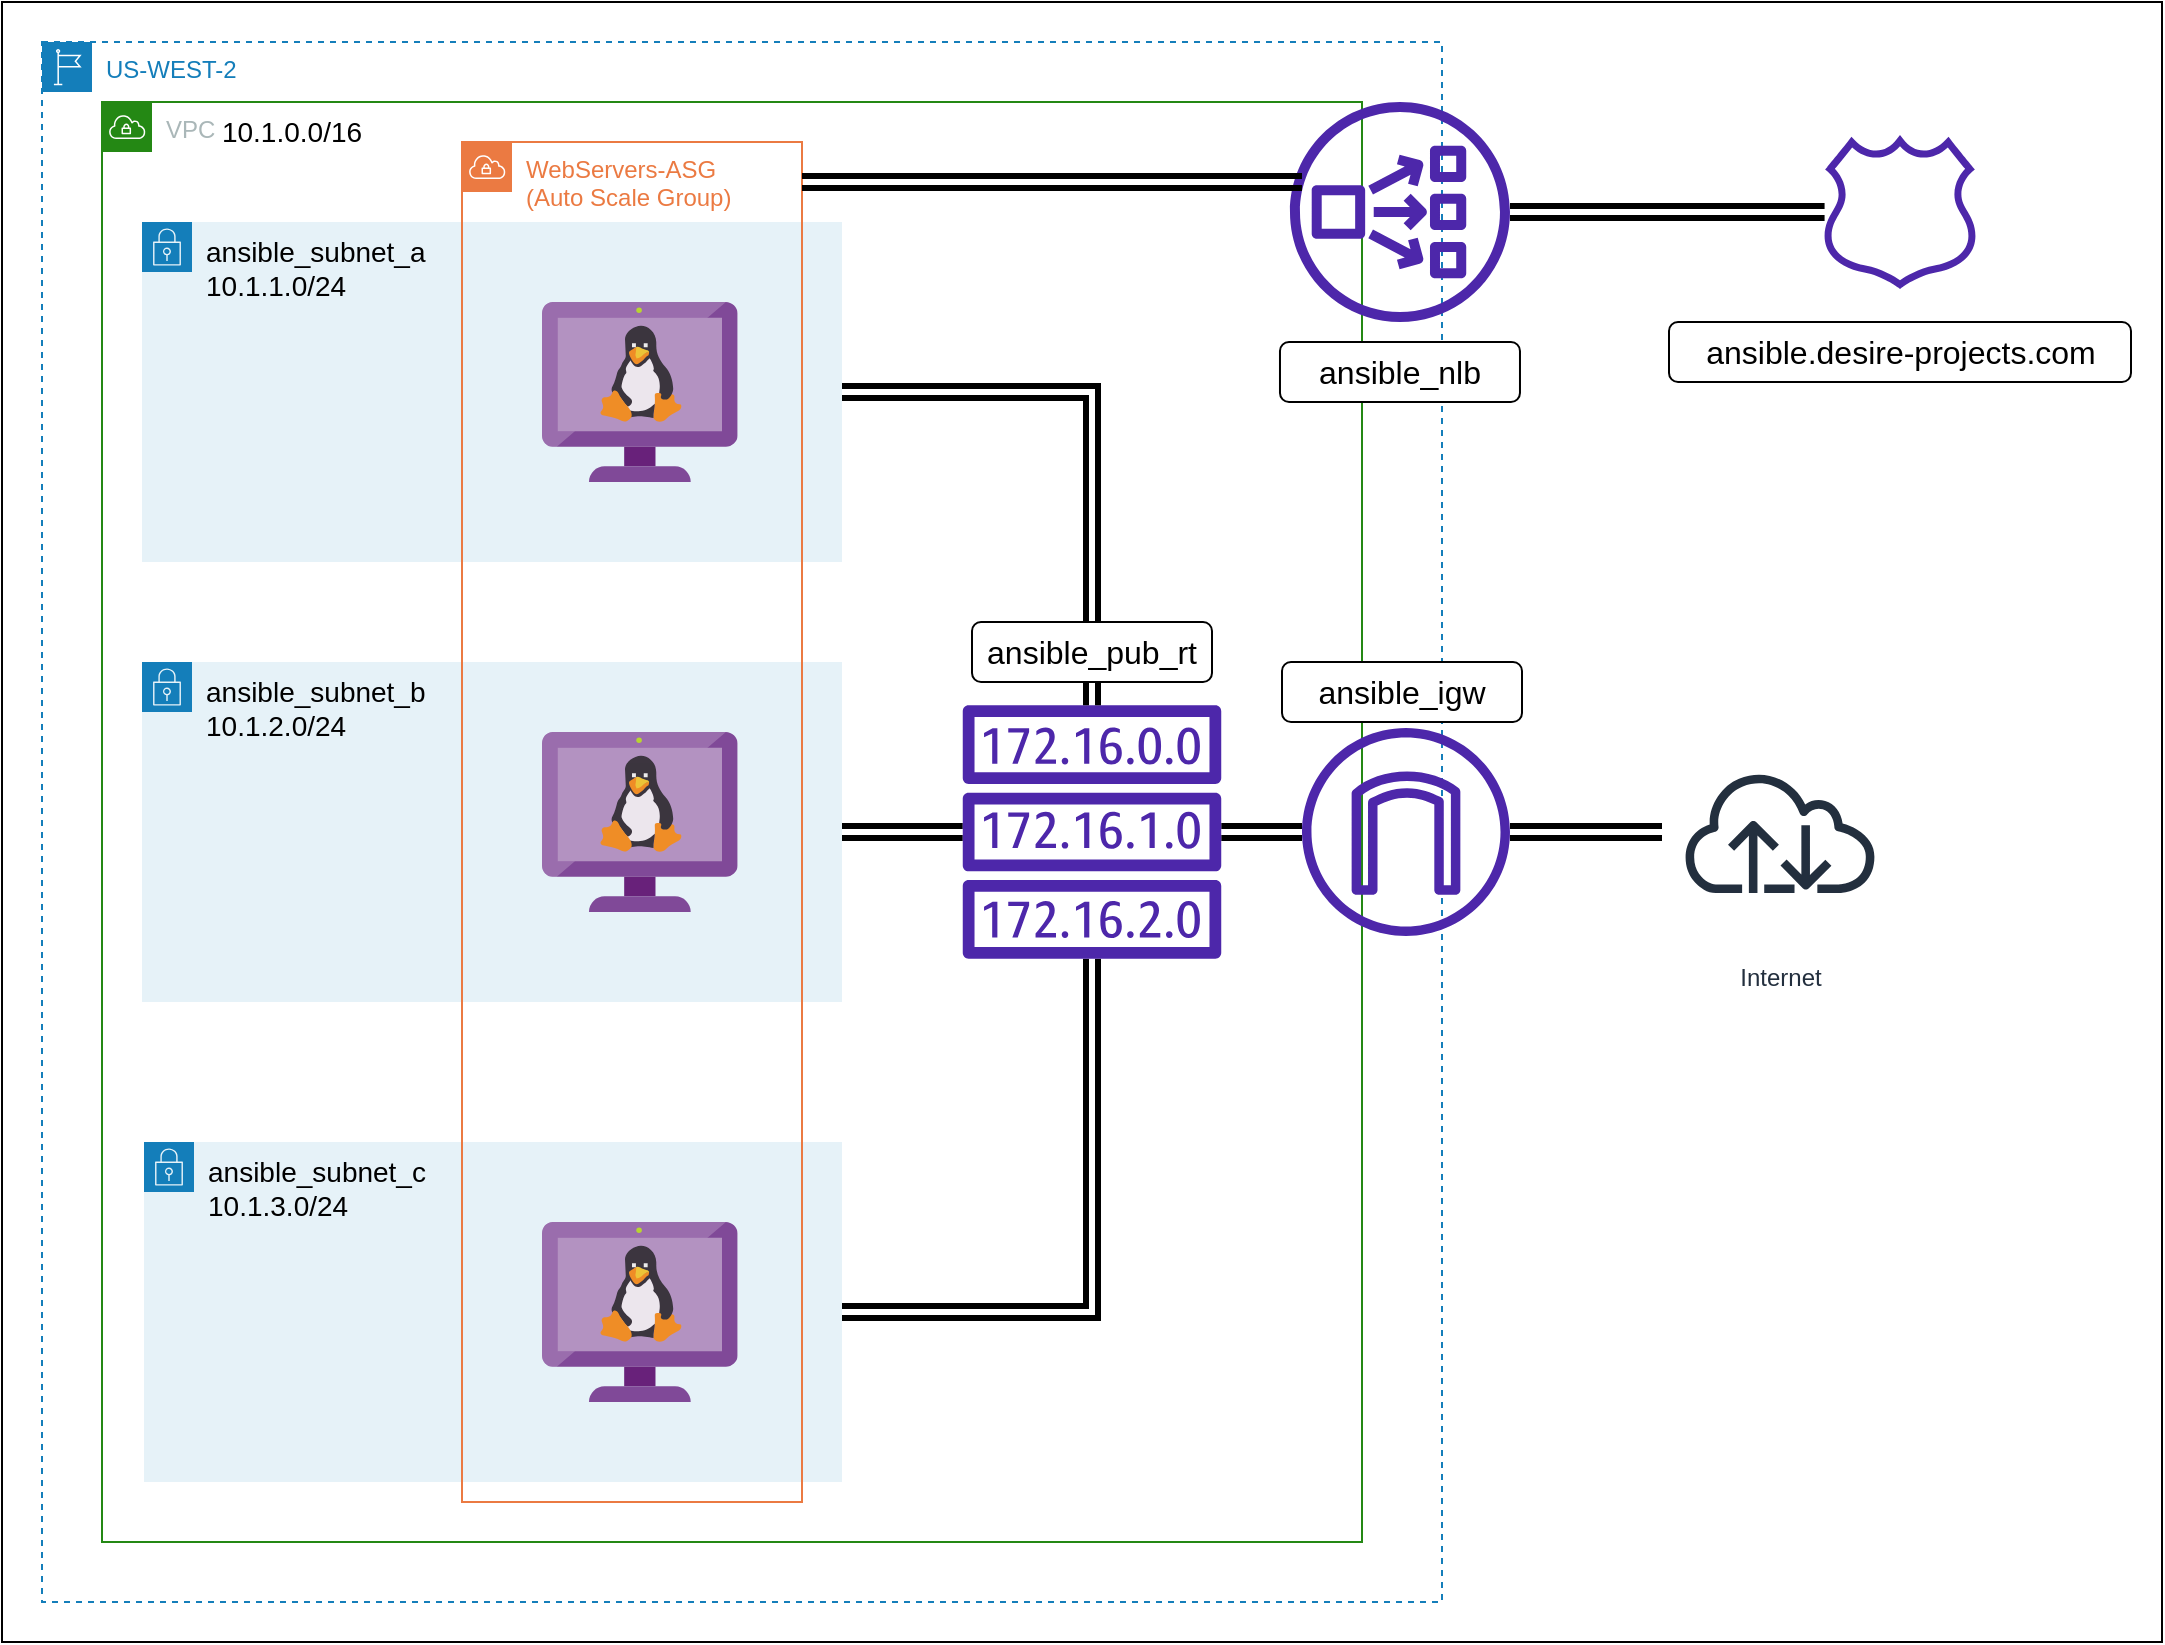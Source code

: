 <mxfile version="21.7.2" type="github">
  <diagram name="Page-1" id="nBOkLxwNGU7A_5iAjVPO">
    <mxGraphModel dx="2830" dy="2750" grid="1" gridSize="10" guides="1" tooltips="1" connect="1" arrows="1" fold="1" page="1" pageScale="1" pageWidth="850" pageHeight="1100" math="0" shadow="0">
      <root>
        <mxCell id="0" />
        <mxCell id="1" parent="0" />
        <mxCell id="J_xTr0NelwBWzcvb5H2C-67" value="" style="rounded=0;whiteSpace=wrap;html=1;glass=0;" vertex="1" parent="1">
          <mxGeometry x="-640" y="140" width="1080" height="820" as="geometry" />
        </mxCell>
        <mxCell id="J_xTr0NelwBWzcvb5H2C-68" value="" style="group" vertex="1" connectable="0" parent="1">
          <mxGeometry x="-620" y="160" width="1010" height="780" as="geometry" />
        </mxCell>
        <mxCell id="J_xTr0NelwBWzcvb5H2C-30" value="" style="group" vertex="1" connectable="0" parent="J_xTr0NelwBWzcvb5H2C-68">
          <mxGeometry width="1010" height="780" as="geometry" />
        </mxCell>
        <mxCell id="J_xTr0NelwBWzcvb5H2C-1" value="VPC" style="points=[[0,0],[0.25,0],[0.5,0],[0.75,0],[1,0],[1,0.25],[1,0.5],[1,0.75],[1,1],[0.75,1],[0.5,1],[0.25,1],[0,1],[0,0.75],[0,0.5],[0,0.25]];outlineConnect=0;gradientColor=none;html=1;whiteSpace=wrap;fontSize=12;fontStyle=0;container=1;pointerEvents=0;collapsible=0;recursiveResize=0;shape=mxgraph.aws4.group;grIcon=mxgraph.aws4.group_vpc;strokeColor=#248814;fillColor=none;verticalAlign=top;align=left;spacingLeft=30;fontColor=#AAB7B8;dashed=0;" vertex="1" parent="J_xTr0NelwBWzcvb5H2C-30">
          <mxGeometry x="30" y="30" width="630" height="720" as="geometry" />
        </mxCell>
        <mxCell id="J_xTr0NelwBWzcvb5H2C-6" value="US-WEST-2" style="points=[[0,0],[0.25,0],[0.5,0],[0.75,0],[1,0],[1,0.25],[1,0.5],[1,0.75],[1,1],[0.75,1],[0.5,1],[0.25,1],[0,1],[0,0.75],[0,0.5],[0,0.25]];outlineConnect=0;gradientColor=none;html=1;whiteSpace=wrap;fontSize=12;fontStyle=0;container=1;pointerEvents=0;collapsible=0;recursiveResize=0;shape=mxgraph.aws4.group;grIcon=mxgraph.aws4.group_region;strokeColor=#147EBA;fillColor=none;verticalAlign=top;align=left;spacingLeft=30;fontColor=#147EBA;dashed=1;" vertex="1" parent="J_xTr0NelwBWzcvb5H2C-30">
          <mxGeometry width="700" height="780" as="geometry" />
        </mxCell>
        <mxCell id="J_xTr0NelwBWzcvb5H2C-42" value="&lt;div&gt;&lt;font style=&quot;font-size: 14px;&quot; color=&quot;#000000&quot;&gt;ansible_subnet_a&lt;/font&gt;&lt;/div&gt;&lt;div&gt;&lt;font style=&quot;font-size: 14px;&quot; color=&quot;#000000&quot;&gt;10.1.1.0/24&lt;/font&gt;&lt;/div&gt;" style="points=[[0,0],[0.25,0],[0.5,0],[0.75,0],[1,0],[1,0.25],[1,0.5],[1,0.75],[1,1],[0.75,1],[0.5,1],[0.25,1],[0,1],[0,0.75],[0,0.5],[0,0.25]];outlineConnect=0;gradientColor=none;html=1;whiteSpace=wrap;fontSize=12;fontStyle=0;container=1;pointerEvents=0;collapsible=0;recursiveResize=0;shape=mxgraph.aws4.group;grIcon=mxgraph.aws4.group_security_group;grStroke=0;strokeColor=#147EBA;fillColor=#E6F2F8;verticalAlign=top;align=left;spacingLeft=30;fontColor=#147EBA;dashed=0;" vertex="1" parent="J_xTr0NelwBWzcvb5H2C-6">
          <mxGeometry x="50" y="90" width="350" height="170" as="geometry" />
        </mxCell>
        <mxCell id="J_xTr0NelwBWzcvb5H2C-2" value="&lt;font style=&quot;font-size: 14px;&quot;&gt;10.1.0.0/16&lt;/font&gt;" style="text;strokeColor=none;align=center;fillColor=none;html=1;verticalAlign=middle;whiteSpace=wrap;rounded=0;" vertex="1" parent="J_xTr0NelwBWzcvb5H2C-6">
          <mxGeometry x="70" y="30" width="110" height="30" as="geometry" />
        </mxCell>
        <mxCell id="J_xTr0NelwBWzcvb5H2C-48" style="edgeStyle=orthogonalEdgeStyle;rounded=0;orthogonalLoop=1;jettySize=auto;html=1;exitX=1;exitY=0.5;exitDx=0;exitDy=0;shape=link;strokeWidth=3;" edge="1" parent="J_xTr0NelwBWzcvb5H2C-30" source="J_xTr0NelwBWzcvb5H2C-33" target="J_xTr0NelwBWzcvb5H2C-43">
          <mxGeometry relative="1" as="geometry" />
        </mxCell>
        <mxCell id="J_xTr0NelwBWzcvb5H2C-33" value="&lt;font color=&quot;#000000&quot; style=&quot;font-size: 14px;&quot;&gt;ansible_subnet_c&lt;br&gt;10.1.3.0/24&lt;/font&gt;&lt;font color=&quot;#000000&quot; style=&quot;font-size: 14px;&quot;&gt;&lt;br&gt;&lt;/font&gt;" style="points=[[0,0],[0.25,0],[0.5,0],[0.75,0],[1,0],[1,0.25],[1,0.5],[1,0.75],[1,1],[0.75,1],[0.5,1],[0.25,1],[0,1],[0,0.75],[0,0.5],[0,0.25]];outlineConnect=0;gradientColor=none;html=1;whiteSpace=wrap;fontSize=12;fontStyle=0;container=1;pointerEvents=0;collapsible=0;recursiveResize=0;shape=mxgraph.aws4.group;grIcon=mxgraph.aws4.group_security_group;grStroke=0;strokeColor=#147EBA;fillColor=#E6F2F8;verticalAlign=top;align=left;spacingLeft=30;fontColor=#147EBA;dashed=0;" vertex="1" parent="J_xTr0NelwBWzcvb5H2C-30">
          <mxGeometry x="51" y="550" width="349" height="170" as="geometry" />
        </mxCell>
        <mxCell id="J_xTr0NelwBWzcvb5H2C-46" style="rounded=0;orthogonalLoop=1;jettySize=auto;html=1;exitX=1;exitY=0.5;exitDx=0;exitDy=0;strokeWidth=3;strokeColor=default;shape=link;" edge="1" parent="J_xTr0NelwBWzcvb5H2C-30" source="J_xTr0NelwBWzcvb5H2C-41" target="J_xTr0NelwBWzcvb5H2C-43">
          <mxGeometry relative="1" as="geometry" />
        </mxCell>
        <mxCell id="J_xTr0NelwBWzcvb5H2C-41" value="&lt;font color=&quot;#000000&quot; style=&quot;font-size: 14px;&quot;&gt;ansible_subnet_b&lt;br&gt;10.1.2.0/24&lt;/font&gt;&lt;font style=&quot;font-size: 14px;&quot; color=&quot;#000000&quot;&gt;&lt;br&gt;&lt;/font&gt;" style="points=[[0,0],[0.25,0],[0.5,0],[0.75,0],[1,0],[1,0.25],[1,0.5],[1,0.75],[1,1],[0.75,1],[0.5,1],[0.25,1],[0,1],[0,0.75],[0,0.5],[0,0.25]];outlineConnect=0;gradientColor=none;html=1;whiteSpace=wrap;fontSize=12;fontStyle=0;container=1;pointerEvents=0;collapsible=0;recursiveResize=0;shape=mxgraph.aws4.group;grIcon=mxgraph.aws4.group_security_group;grStroke=0;strokeColor=#147EBA;fillColor=#E6F2F8;verticalAlign=top;align=left;spacingLeft=30;fontColor=#147EBA;dashed=0;" vertex="1" parent="J_xTr0NelwBWzcvb5H2C-30">
          <mxGeometry x="50" y="310" width="350" height="170" as="geometry" />
        </mxCell>
        <mxCell id="J_xTr0NelwBWzcvb5H2C-51" style="edgeStyle=orthogonalEdgeStyle;rounded=0;orthogonalLoop=1;jettySize=auto;html=1;strokeWidth=3;shape=link;" edge="1" parent="J_xTr0NelwBWzcvb5H2C-30" source="J_xTr0NelwBWzcvb5H2C-43" target="J_xTr0NelwBWzcvb5H2C-49">
          <mxGeometry relative="1" as="geometry" />
        </mxCell>
        <mxCell id="J_xTr0NelwBWzcvb5H2C-43" value="" style="sketch=0;outlineConnect=0;fontColor=#232F3E;gradientColor=none;fillColor=#4D27AA;strokeColor=none;dashed=0;verticalLabelPosition=bottom;verticalAlign=top;align=center;html=1;fontSize=12;fontStyle=0;aspect=fixed;pointerEvents=1;shape=mxgraph.aws4.route_table;" vertex="1" parent="J_xTr0NelwBWzcvb5H2C-30">
          <mxGeometry x="460" y="331.67" width="130" height="126.67" as="geometry" />
        </mxCell>
        <mxCell id="J_xTr0NelwBWzcvb5H2C-47" style="rounded=0;orthogonalLoop=1;jettySize=auto;html=1;exitX=1;exitY=0.5;exitDx=0;exitDy=0;strokeWidth=3;shape=link;edgeStyle=orthogonalEdgeStyle;" edge="1" parent="J_xTr0NelwBWzcvb5H2C-30" source="J_xTr0NelwBWzcvb5H2C-42" target="J_xTr0NelwBWzcvb5H2C-43">
          <mxGeometry relative="1" as="geometry" />
        </mxCell>
        <mxCell id="J_xTr0NelwBWzcvb5H2C-49" value="" style="sketch=0;outlineConnect=0;fontColor=#232F3E;gradientColor=none;fillColor=#4D27AA;strokeColor=none;dashed=0;verticalLabelPosition=bottom;verticalAlign=top;align=center;html=1;fontSize=12;fontStyle=0;aspect=fixed;pointerEvents=1;shape=mxgraph.aws4.internet_gateway;" vertex="1" parent="J_xTr0NelwBWzcvb5H2C-30">
          <mxGeometry x="630" y="343.01" width="103.99" height="103.99" as="geometry" />
        </mxCell>
        <mxCell id="J_xTr0NelwBWzcvb5H2C-4" value="Internet" style="sketch=0;outlineConnect=0;fontColor=#232F3E;gradientColor=none;strokeColor=#232F3E;fillColor=#ffffff;dashed=0;verticalLabelPosition=bottom;verticalAlign=top;align=center;html=1;fontSize=12;fontStyle=0;aspect=fixed;shape=mxgraph.aws4.resourceIcon;resIcon=mxgraph.aws4.internet;" vertex="1" parent="J_xTr0NelwBWzcvb5H2C-30">
          <mxGeometry x="810" y="336" width="118" height="118" as="geometry" />
        </mxCell>
        <mxCell id="J_xTr0NelwBWzcvb5H2C-52" style="rounded=0;orthogonalLoop=1;jettySize=auto;html=1;shape=link;strokeWidth=3;" edge="1" parent="J_xTr0NelwBWzcvb5H2C-30" source="J_xTr0NelwBWzcvb5H2C-49" target="J_xTr0NelwBWzcvb5H2C-4">
          <mxGeometry relative="1" as="geometry">
            <mxPoint x="850" y="390" as="targetPoint" />
          </mxGeometry>
        </mxCell>
        <mxCell id="J_xTr0NelwBWzcvb5H2C-53" value="&lt;font style=&quot;font-size: 16px;&quot;&gt;ansible_igw&lt;/font&gt;" style="rounded=1;whiteSpace=wrap;html=1;" vertex="1" parent="J_xTr0NelwBWzcvb5H2C-30">
          <mxGeometry x="620" y="310" width="120" height="30" as="geometry" />
        </mxCell>
        <mxCell id="J_xTr0NelwBWzcvb5H2C-54" value="&lt;font style=&quot;font-size: 16px;&quot;&gt;ansible_pub_rt&lt;/font&gt;" style="rounded=1;whiteSpace=wrap;html=1;" vertex="1" parent="J_xTr0NelwBWzcvb5H2C-30">
          <mxGeometry x="465" y="290" width="120" height="30" as="geometry" />
        </mxCell>
        <mxCell id="J_xTr0NelwBWzcvb5H2C-55" value="" style="image;sketch=0;aspect=fixed;html=1;points=[];align=center;fontSize=12;image=img/lib/mscae/VM_Linux_Non_Azure.svg;" vertex="1" parent="J_xTr0NelwBWzcvb5H2C-30">
          <mxGeometry x="250" y="130" width="97.83" height="90" as="geometry" />
        </mxCell>
        <mxCell id="J_xTr0NelwBWzcvb5H2C-57" value="" style="image;sketch=0;aspect=fixed;html=1;points=[];align=center;fontSize=12;image=img/lib/mscae/VM_Linux_Non_Azure.svg;" vertex="1" parent="J_xTr0NelwBWzcvb5H2C-30">
          <mxGeometry x="250" y="590" width="97.83" height="90" as="geometry" />
        </mxCell>
        <mxCell id="J_xTr0NelwBWzcvb5H2C-56" value="" style="image;sketch=0;aspect=fixed;html=1;points=[];align=center;fontSize=12;image=img/lib/mscae/VM_Linux_Non_Azure.svg;" vertex="1" parent="J_xTr0NelwBWzcvb5H2C-30">
          <mxGeometry x="250" y="345" width="97.83" height="90" as="geometry" />
        </mxCell>
        <mxCell id="J_xTr0NelwBWzcvb5H2C-58" value="&lt;font color=&quot;#eb7a42&quot;&gt;WebServers-ASG&lt;br&gt;(Auto Scale Group)&lt;br&gt;&lt;/font&gt;" style="sketch=0;outlineConnect=0;gradientColor=none;html=1;whiteSpace=wrap;fontSize=12;fontStyle=0;shape=mxgraph.aws4.group;grIcon=mxgraph.aws4.group_vpc;strokeColor=#EB7A42;fillColor=none;verticalAlign=top;align=left;spacingLeft=30;fontColor=#879196;dashed=0;" vertex="1" parent="J_xTr0NelwBWzcvb5H2C-30">
          <mxGeometry x="210" y="50" width="170" height="680" as="geometry" />
        </mxCell>
        <mxCell id="J_xTr0NelwBWzcvb5H2C-66" style="rounded=0;orthogonalLoop=1;jettySize=auto;html=1;strokeWidth=3;shape=link;" edge="1" parent="J_xTr0NelwBWzcvb5H2C-30" source="J_xTr0NelwBWzcvb5H2C-59" target="J_xTr0NelwBWzcvb5H2C-64">
          <mxGeometry relative="1" as="geometry" />
        </mxCell>
        <mxCell id="J_xTr0NelwBWzcvb5H2C-59" value="" style="sketch=0;outlineConnect=0;fontColor=#232F3E;gradientColor=none;fillColor=#4D27AA;strokeColor=none;dashed=0;verticalLabelPosition=bottom;verticalAlign=top;align=center;html=1;fontSize=12;fontStyle=0;aspect=fixed;pointerEvents=1;shape=mxgraph.aws4.network_load_balancer;" vertex="1" parent="J_xTr0NelwBWzcvb5H2C-30">
          <mxGeometry x="623.99" y="30" width="110" height="110" as="geometry" />
        </mxCell>
        <mxCell id="J_xTr0NelwBWzcvb5H2C-61" value="" style="endArrow=none;html=1;rounded=0;strokeWidth=3;shape=link;" edge="1" parent="J_xTr0NelwBWzcvb5H2C-30">
          <mxGeometry width="50" height="50" relative="1" as="geometry">
            <mxPoint x="380" y="70" as="sourcePoint" />
            <mxPoint x="630" y="70" as="targetPoint" />
          </mxGeometry>
        </mxCell>
        <mxCell id="J_xTr0NelwBWzcvb5H2C-62" value="&lt;font style=&quot;font-size: 16px;&quot;&gt;ansible_nlb&lt;/font&gt;" style="rounded=1;whiteSpace=wrap;html=1;" vertex="1" parent="J_xTr0NelwBWzcvb5H2C-30">
          <mxGeometry x="618.99" y="150" width="120" height="30" as="geometry" />
        </mxCell>
        <mxCell id="J_xTr0NelwBWzcvb5H2C-64" value="" style="sketch=0;outlineConnect=0;fontColor=#232F3E;gradientColor=none;fillColor=#4D27AA;strokeColor=none;dashed=0;verticalLabelPosition=bottom;verticalAlign=top;align=center;html=1;fontSize=12;fontStyle=0;aspect=fixed;pointerEvents=1;shape=mxgraph.aws4.hosted_zone;" vertex="1" parent="J_xTr0NelwBWzcvb5H2C-30">
          <mxGeometry x="890" y="46.5" width="78" height="77" as="geometry" />
        </mxCell>
        <mxCell id="J_xTr0NelwBWzcvb5H2C-63" value="&lt;span style=&quot;font-size: 16px;&quot;&gt;ansible.desire-projects.com&lt;/span&gt;" style="rounded=1;whiteSpace=wrap;html=1;" vertex="1" parent="J_xTr0NelwBWzcvb5H2C-30">
          <mxGeometry x="813.5" y="140" width="231" height="30" as="geometry" />
        </mxCell>
      </root>
    </mxGraphModel>
  </diagram>
</mxfile>
